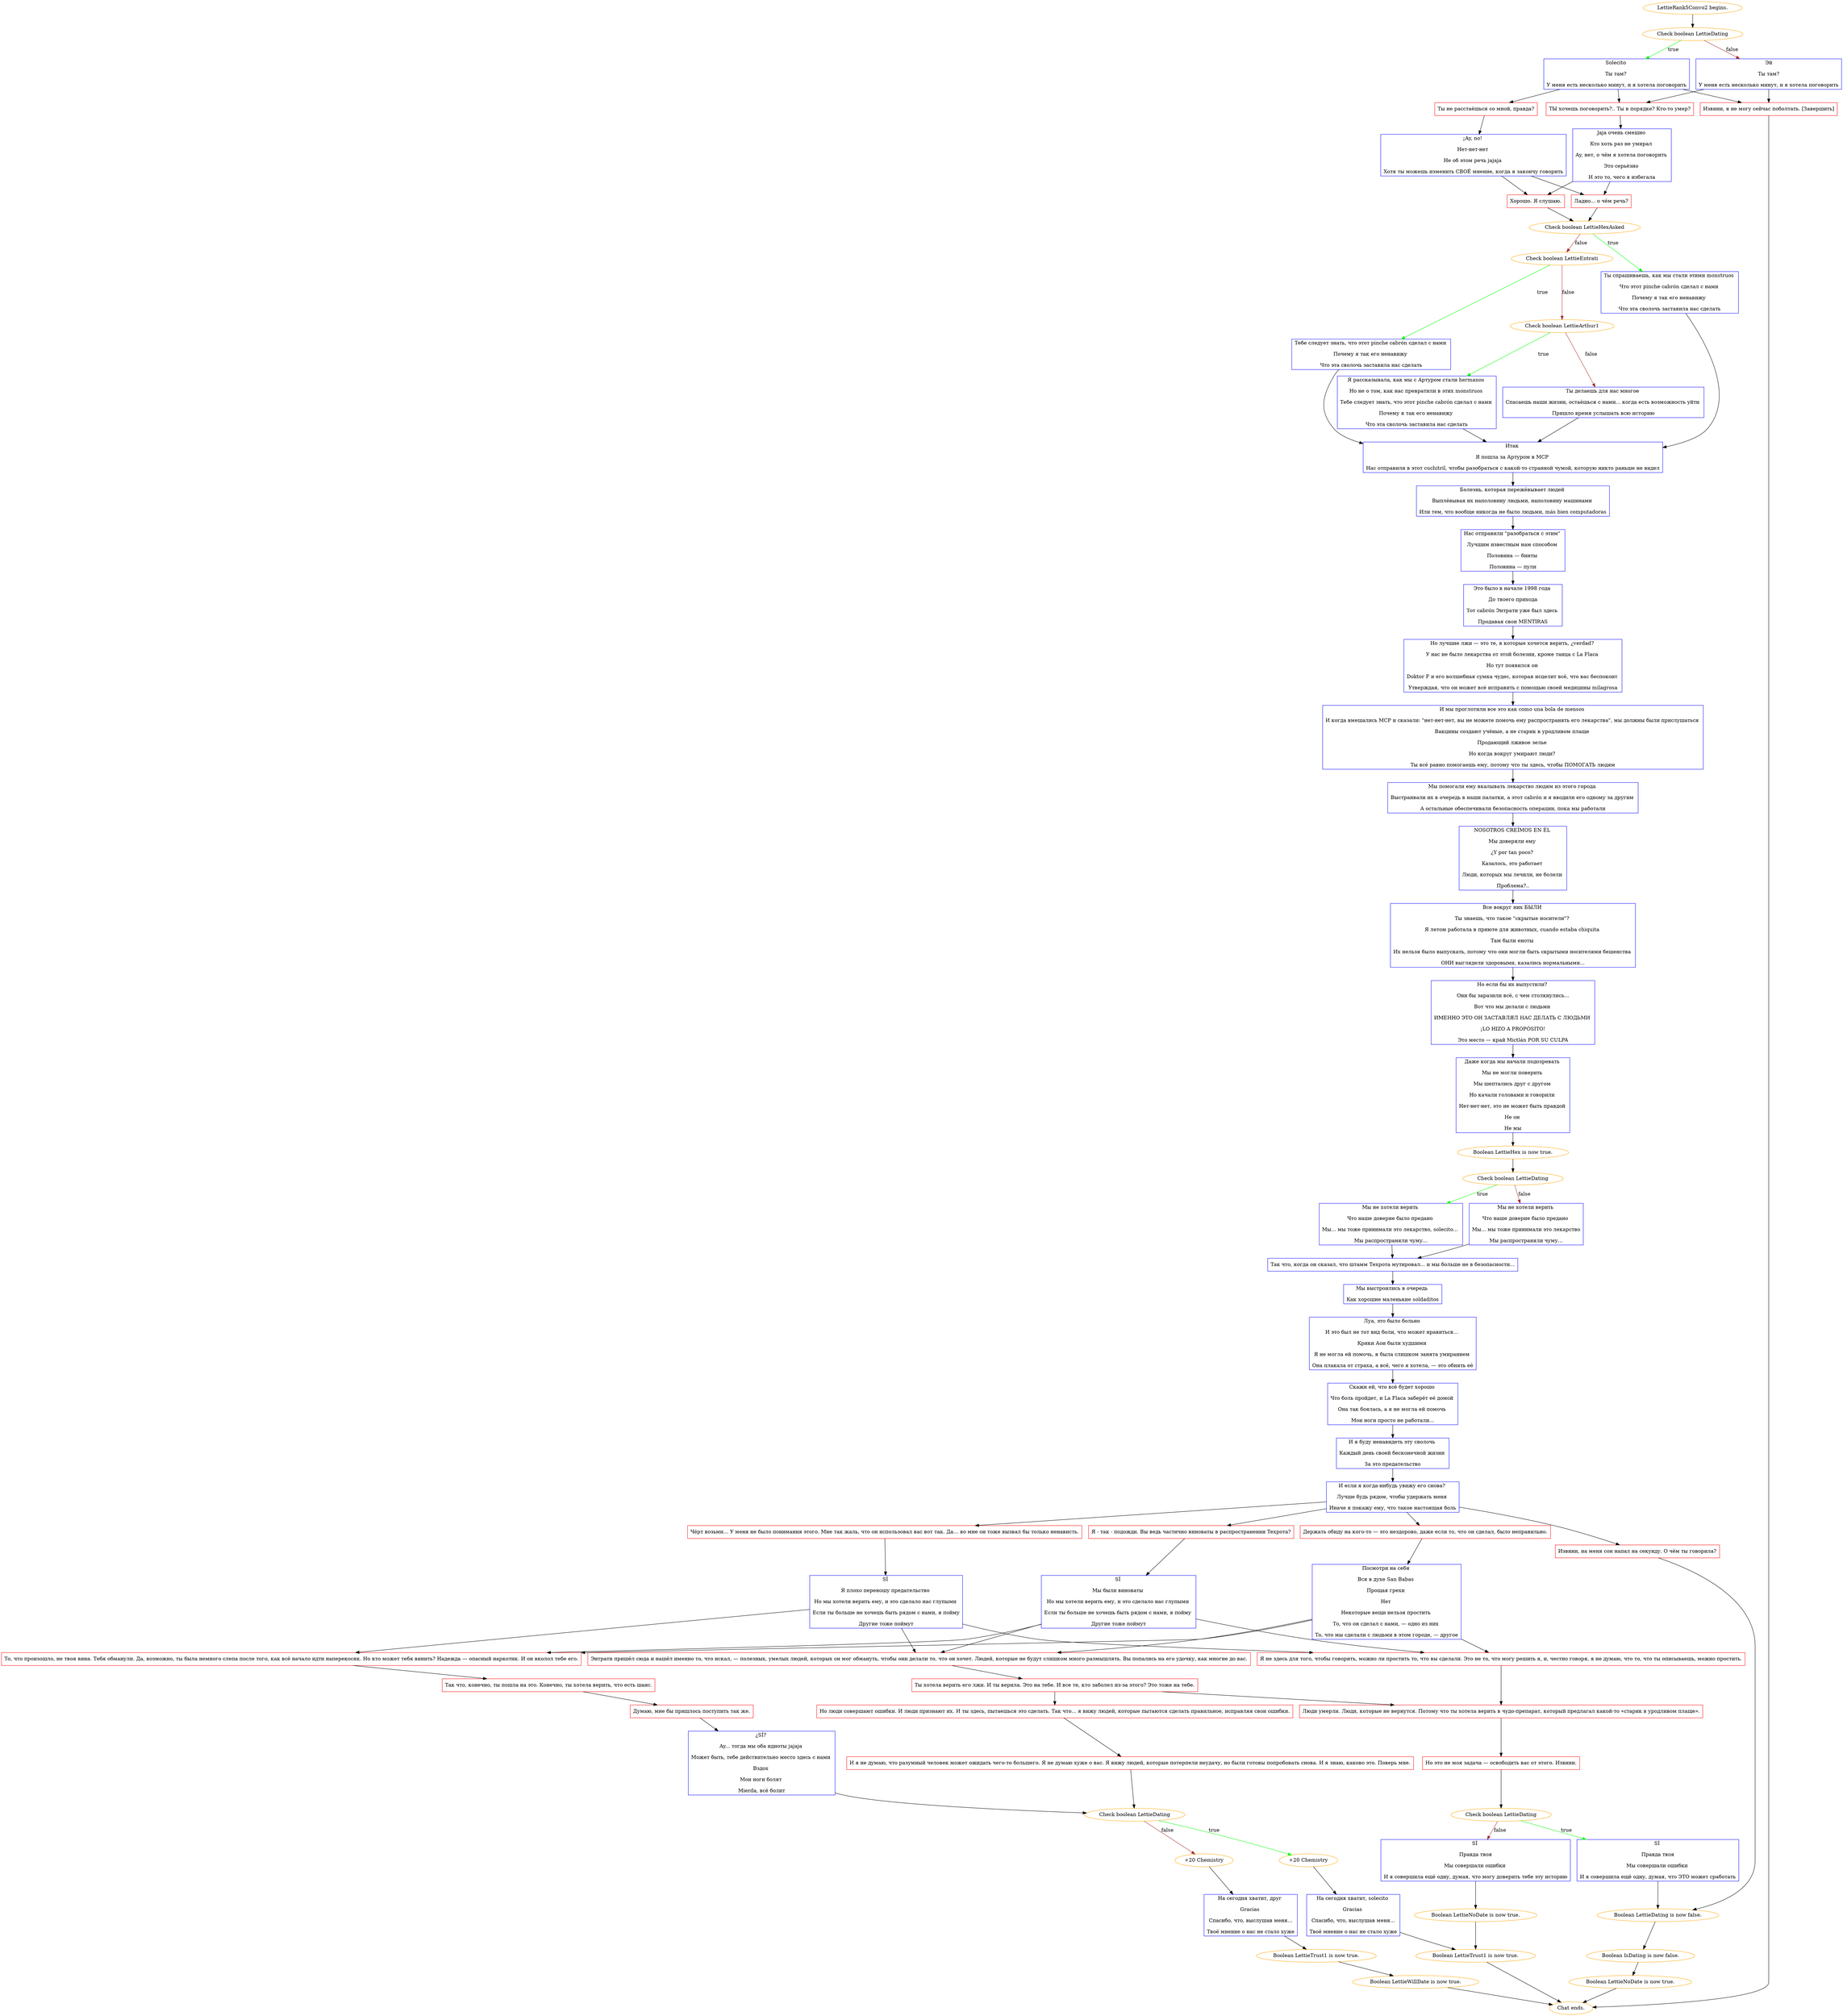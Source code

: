 digraph {
	"LettieRank5Convo2 begins." [color=orange];
		"LettieRank5Convo2 begins." -> j3526029970;
	j3526029970 [label="Check boolean LettieDating",color=orange];
		j3526029970 -> j1842723595 [label=true,color=green];
		j3526029970 -> j4018221885 [label=false,color=brown];
	j1842723595 [label="Solecito 
Ты там? 
У меня есть несколько минут, и я хотела поговорить",shape=box,color=blue];
		j1842723595 -> j3481921750;
		j1842723595 -> j836856082;
		j1842723595 -> j1323943833;
	j4018221885 [label="Эй
Ты там?
У меня есть несколько минут, и я хотела поговорить",shape=box,color=blue];
		j4018221885 -> j836856082;
		j4018221885 -> j1323943833;
	j3481921750 [label="Ты не расстаёшься со мной, правда?",shape=box,color=red];
		j3481921750 -> j4243338828;
	j836856082 [label="ТЫ хочешь поговорить?.. Ты в порядке? Кто-то умер?",shape=box,color=red];
		j836856082 -> j3094520394;
	j1323943833 [label="Извини, я не могу сейчас поболтать. [Завершить]",shape=box,color=red];
		j1323943833 -> "Chat ends.";
	j4243338828 [label="¡Ay, no! 
Нет-нет-нет 
Не об этом речь jajaja 
Хотя ты можешь изменить СВОЁ мнение, когда я закончу говорить",shape=box,color=blue];
		j4243338828 -> j3025075820;
		j4243338828 -> j3584247917;
	j3094520394 [label="Jaja очень смешно 
Кто хоть раз не умирал 
Ay, нет, о чём я хотела поговорить 
Это серьёзно 
И это то, чего я избегала",shape=box,color=blue];
		j3094520394 -> j3584247917;
		j3094520394 -> j3025075820;
	"Chat ends." [color=orange];
	j3025075820 [label="Ладно... о чём речь?",shape=box,color=red];
		j3025075820 -> j2818670173;
	j3584247917 [label="Хорошо. Я слушаю.",shape=box,color=red];
		j3584247917 -> j2818670173;
	j2818670173 [label="Check boolean LettieHexAsked",color=orange];
		j2818670173 -> j1402314162 [label=true,color=green];
		j2818670173 -> j3172424732 [label=false,color=brown];
	j1402314162 [label="Ты спрашиваешь, как мы стали этими monstruos 
Что этот pinche cabrón сделал с нами 
Почему я так его ненавижу 
Что эта сволочь заставила нас сделать",shape=box,color=blue];
		j1402314162 -> j743421684;
	j3172424732 [label="Check boolean LettieEntrati",color=orange];
		j3172424732 -> j3059250711 [label=true,color=green];
		j3172424732 -> j3038561522 [label=false,color=brown];
	j743421684 [label="Итак 
Я пошла за Артуром в МСР 
Нас отправили в этот cuchitril, чтобы разобраться с какой-то странной чумой, которую никто раньше не видел",shape=box,color=blue];
		j743421684 -> j4253157393;
	j3059250711 [label="Тебе следует знать, что этот pinche cabrón сделал с нами 
Почему я так его ненавижу 
Что эта сволочь заставила нас сделать",shape=box,color=blue];
		j3059250711 -> j743421684;
	j3038561522 [label="Check boolean LettieArthur1",color=orange];
		j3038561522 -> j3134338086 [label=true,color=green];
		j3038561522 -> j3338199666 [label=false,color=brown];
	j4253157393 [label="Болезнь, которая пережёвывает людей 
Выплёвывая их наполовину людьми, наполовину машинами 
Или тем, что вообще никогда не было людьми, más bien computadoras",shape=box,color=blue];
		j4253157393 -> j1675670947;
	j3134338086 [label="Я рассказывала, как мы с Артуром стали hermanos 
Но не о том, как нас превратили в этих monstruos 
Тебе следует знать, что этот pinche cabrón сделал с нами 
Почему я так его ненавижу 
Что эта сволочь заставила нас сделать",shape=box,color=blue];
		j3134338086 -> j743421684;
	j3338199666 [label="Ты делаешь для нас многое 
Спасаешь наши жизни, остаёшься с нами... когда есть возможность уйти 
Пришло время услышать всю историю",shape=box,color=blue];
		j3338199666 -> j743421684;
	j1675670947 [label="Нас отправили \"разобраться с этим\" 
Лучшим известным нам способом 
Половина — бинты 
Половина — пули",shape=box,color=blue];
		j1675670947 -> j3366905948;
	j3366905948 [label="Это было в начале 1998 года 
До твоего прихода
Тот cabrón Энтрати уже был здесь 
Продавая свои MENTIRAS",shape=box,color=blue];
		j3366905948 -> j3634503602;
	j3634503602 [label="Но лучшие лжи — это те, в которые хочется верить, ¿verdad? 
У нас не было лекарства от этой болезни, кроме танца с La Flaca 
Но тут появился он 
Doktor F и его волшебная сумка чудес, которая исцелит всё, что вас беспокоит 
Утверждая, что он может всё исправить с помощью своей медицины milagrosa",shape=box,color=blue];
		j3634503602 -> j561981951;
	j561981951 [label="И мы проглотили все это как como una bola de mensos 
И когда вмешались МСР и сказали: \"нет-нет-нет, вы не можете помочь ему распространять его лекарства\", мы должны были прислушаться 
Вакцины создают учёные, а не старик в уродливом плаще 
Продающий лживое зелье 
Но когда вокруг умирают люди? 
Ты всё равно помогаешь ему, потому что ты здесь, чтобы ПОМОГАТЬ людям",shape=box,color=blue];
		j561981951 -> j4264051232;
	j4264051232 [label="Мы помогали ему вкалывать лекарство людям из этого города 
Выстраивали их в очередь в наши палатки, а этот cabrón и я вводили его одному за другим 
А остальные обеспечивали безопасность операции, пока мы работали",shape=box,color=blue];
		j4264051232 -> j2890438990;
	j2890438990 [label="NOSOTROS CREÍMOS EN ÉL 
Мы доверяли ему 
¿Y por tan poco? 
Казалось, это работает 
Люди, которых мы лечили, не болели 
Проблема?..",shape=box,color=blue];
		j2890438990 -> j2313042716;
	j2313042716 [label="Все вокруг них БЫЛИ 
Ты знаешь, что такое \"скрытые носители\"? 
Я летом работала в приюте для животных, cuando estaba chiquita 
Там были еноты 
Их нельзя было выпускать, потому что они могли быть скрытыми носителями бешенства 
ОНИ выглядели здоровыми, казались нормальными...",shape=box,color=blue];
		j2313042716 -> j2948305264;
	j2948305264 [label="Но если бы их выпустили? 
Они бы заразили всё, с чем столкнулись...
Вот что мы делали с людьми 
ИМЕННО ЭТО ОН ЗАСТАВЛЯЛ НАС ДЕЛАТЬ С ЛЮДЬМИ 
¡LO HIZO A PROPÓSITO!
Это место — край Mictlán POR SU CULPA",shape=box,color=blue];
		j2948305264 -> j606321718;
	j606321718 [label="Даже когда мы начали подозревать 
Мы не могли поверить 
Мы шептались друг с другом 
Но качали головами и говорили 
Нет-нет-нет, это не может быть правдой 
Не он 
Не мы",shape=box,color=blue];
		j606321718 -> j1382766468;
	j1382766468 [label="Boolean LettieHex is now true.",color=orange];
		j1382766468 -> j86733959;
	j86733959 [label="Check boolean LettieDating",color=orange];
		j86733959 -> j2118308687 [label=true,color=green];
		j86733959 -> j499849249 [label=false,color=brown];
	j2118308687 [label="Мы не хотели верить 
Что наше доверие было предано 
Мы... мы тоже принимали это лекарство, solecito... 
Мы распространяли чуму...",shape=box,color=blue];
		j2118308687 -> j1135649945;
	j499849249 [label="Мы не хотели верить 
Что наше доверие было предано 
Мы... мы тоже принимали это лекарство
Мы распространяли чуму...",shape=box,color=blue];
		j499849249 -> j1135649945;
	j1135649945 [label="Так что, когда он сказал, что штамм Техрота мутировал... и мы больше не в безопасности...",shape=box,color=blue];
		j1135649945 -> j412870203;
	j412870203 [label="Мы выстроились в очередь 
Как хорошие маленькие soldaditos",shape=box,color=blue];
		j412870203 -> j2564154980;
	j2564154980 [label="Луа, это было больно 
И это был не тот вид боли, что может нравиться... 
Крики Аои были худшими 
Я не могла ей помочь, я была слишком занята умиранием 
Она плакала от страха, а всё, чего я хотела, — это обнять её",shape=box,color=blue];
		j2564154980 -> j1021851823;
	j1021851823 [label="Скажи ей, что всё будет хорошо 
Что боль пройдет, и La Flaca заберёт её домой 
Она так боялась, а я не могла ей помочь 
Мои ноги просто не работали...",shape=box,color=blue];
		j1021851823 -> j1327323069;
	j1327323069 [label="И я буду ненавидеть эту сволочь 
Каждый день своей бесконечной жизни 
За это предательство",shape=box,color=blue];
		j1327323069 -> j1595165791;
	j1595165791 [label="И если я когда-нибудь увижу его снова? 
Лучше будь рядом, чтобы удержать меня 
Иначе я покажу ему, что такое настоящая боль",shape=box,color=blue];
		j1595165791 -> j741640085;
		j1595165791 -> j414872190;
		j1595165791 -> j1407492824;
		j1595165791 -> j3654693491;
	j741640085 [label="Держать обиду на кого-то — это нездорово, даже если то, что он сделал, было неправильно.",shape=box,color=red];
		j741640085 -> j2714469894;
	j414872190 [label="Чёрт возьми… У меня не было понимания этого. Мне так жаль, что он использовал вас вот так. Да… во мне он тоже вызвал бы только ненависть.",shape=box,color=red];
		j414872190 -> j562254102;
	j1407492824 [label="Я - так - подожди. Вы ведь частично виноваты в распространении Техрота?",shape=box,color=red];
		j1407492824 -> j3720912903;
	j3654693491 [label="Извини, на меня сон напал на секунду. О чём ты говорила?",shape=box,color=red];
		j3654693491 -> j2548450594;
	j2714469894 [label="Посмотри на себя 
Вся в духе San Babas 
Прощая грехи 
Нет 
Некоторые вещи нельзя простить 
То, что он сделал с нами, — одно из них 
То, что мы сделали с людьми в этом городе, — другое",shape=box,color=blue];
		j2714469894 -> j1048504302;
		j2714469894 -> j1538108257;
		j2714469894 -> j1574680180;
	j562254102 [label="SÍ 
Я плохо переношу предательство 
Но мы хотели верить ему, и это сделало нас глупыми 
Если ты больше не хочешь быть рядом с нами, я пойму
Другие тоже поймут",shape=box,color=blue];
		j562254102 -> j1048504302;
		j562254102 -> j1538108257;
		j562254102 -> j1574680180;
	j3720912903 [label="SÍ 
Мы были виноваты 
Но мы хотели верить ему, и это сделало нас глупыми 
Если ты больше не хочешь быть рядом с нами, я пойму 
Другие тоже поймут",shape=box,color=blue];
		j3720912903 -> j1048504302;
		j3720912903 -> j1538108257;
		j3720912903 -> j1574680180;
	j2548450594 [label="Boolean LettieDating is now false.",color=orange];
		j2548450594 -> j4086907321;
	j1048504302 [label="Я не здесь для того, чтобы говорить, можно ли простить то, что вы сделали. Это не то, что могу решить я, и, честно говоря, я не думаю, что то, что ты описываешь, можно простить.",shape=box,color=red];
		j1048504302 -> j1763078421;
	j1538108257 [label="Энтрати пришёл сюда и нашёл именно то, что искал, — полезных, умелых людей, которых он мог обмануть, чтобы они делали то, что он хочет. Людей, которые не будут слишком много размышлять. Вы попались на его удочку, как многие до вас.",shape=box,color=red];
		j1538108257 -> j476733744;
	j1574680180 [label="То, что произошло, не твоя вина. Тебя обманули. Да, возможно, ты была немного слепа после того, как всё начало идти наперекосяк. Но кто может тебя винить? Надежда — опасный наркотик. И он вколол тебе его.",shape=box,color=red];
		j1574680180 -> j564943667;
	j4086907321 [label="Boolean IsDating is now false.",color=orange];
		j4086907321 -> j2703113057;
	j1763078421 [label="Люди умерли. Люди, которые не вернутся. Потому что ты хотела верить в чудо-препарат, который предлагал какой-то «старик в уродливом плаще».",shape=box,color=red];
		j1763078421 -> j350291121;
	j476733744 [label="Ты хотела верить его лжи. И ты верила. Это на тебе. И все те, кто заболел из-за этого? Это тоже на тебе.",shape=box,color=red];
		j476733744 -> j1763078421;
		j476733744 -> j348786865;
	j564943667 [label="Так что, конечно, ты пошла на это. Конечно, ты хотела верить, что есть шанс.",shape=box,color=red];
		j564943667 -> j206969935;
	j2703113057 [label="Boolean LettieNoDate is now true.",color=orange];
		j2703113057 -> "Chat ends.";
	j350291121 [label="Но это не моя задача — освободить вас от этого. Извини.",shape=box,color=red];
		j350291121 -> j44039935;
	j348786865 [label="Но люди совершают ошибки. И люди признают их. И ты здесь, пытаешься это сделать. Так что... я вижу людей, которые пытаются сделать правильное, исправляя свои ошибки.",shape=box,color=red];
		j348786865 -> j1973201897;
	j206969935 [label="Думаю, мне бы пришлось поступить так же.",shape=box,color=red];
		j206969935 -> j20058170;
	j44039935 [label="Check boolean LettieDating",color=orange];
		j44039935 -> j3946381880 [label=true,color=green];
		j44039935 -> j3520107970 [label=false,color=brown];
	j1973201897 [label="И я не думаю, что разумный человек может ожидать чего-то большего. Я не думаю хуже о вас. Я вижу людей, которые потерпели неудачу, но были готовы попробовать снова. И я знаю, каково это. Поверь мне.",shape=box,color=red];
		j1973201897 -> j1927512488;
	j20058170 [label="¿SÍ? 
Ay... тогда мы оба идиоты jajaja 
Может быть, тебе действительно место здесь с нами 
Вздох 
Мои ноги болят 
Mierda, всё болит",shape=box,color=blue];
		j20058170 -> j1927512488;
	j3946381880 [label="SÍ 
Правда твоя
Мы совершали ошибки 
И я совершила ещё одну, думая, что ЭТО может сработать",shape=box,color=blue];
		j3946381880 -> j2548450594;
	j3520107970 [label="SÍ 
Правда твоя
Мы совершали ошибки 
И я совершила ещё одну, думая, что могу доверить тебе эту историю",shape=box,color=blue];
		j3520107970 -> j193369797;
	j1927512488 [label="Check boolean LettieDating",color=orange];
		j1927512488 -> j2730761822 [label=true,color=green];
		j1927512488 -> j355188982 [label=false,color=brown];
	j193369797 [label="Boolean LettieNoDate is now true.",color=orange];
		j193369797 -> j2643525984;
	j2730761822 [label="+20 Chemistry",color=orange];
		j2730761822 -> j1179153812;
	j355188982 [label="+20 Chemistry",color=orange];
		j355188982 -> j2625476221;
	j2643525984 [label="Boolean LettieTrust1 is now true.",color=orange];
		j2643525984 -> "Chat ends.";
	j1179153812 [label="На сегодня хватит, solecito 
Gracias 
Спасибо, что, выслушав меня...
Твоё мнение о нас не стало хуже",shape=box,color=blue];
		j1179153812 -> j2643525984;
	j2625476221 [label="На сегодня хватит, друг 
Gracias 
Спасибо, что, выслушав меня...
Твоё мнение о нас не стало хуже",shape=box,color=blue];
		j2625476221 -> j4291310321;
	j4291310321 [label="Boolean LettieTrust1 is now true.",color=orange];
		j4291310321 -> j2129367046;
	j2129367046 [label="Boolean LettieWillDate is now true.",color=orange];
		j2129367046 -> "Chat ends.";
}